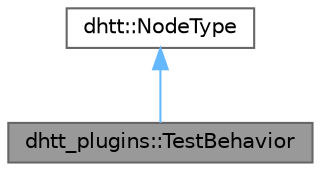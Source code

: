 digraph "dhtt_plugins::TestBehavior"
{
 // LATEX_PDF_SIZE
  bgcolor="transparent";
  edge [fontname=Helvetica,fontsize=10,labelfontname=Helvetica,labelfontsize=10];
  node [fontname=Helvetica,fontsize=10,shape=box,height=0.2,width=0.4];
  Node1 [label="dhtt_plugins::TestBehavior",height=0.2,width=0.4,color="gray40", fillcolor="grey60", style="filled", fontcolor="black",tooltip=" "];
  Node2 -> Node1 [dir="back",color="steelblue1",style="solid"];
  Node2 [label="dhtt::NodeType",height=0.2,width=0.4,color="gray40", fillcolor="white", style="filled",URL="$classdhtt_1_1NodeType.html",tooltip="Base class describing the logic of the nodes."];
}
